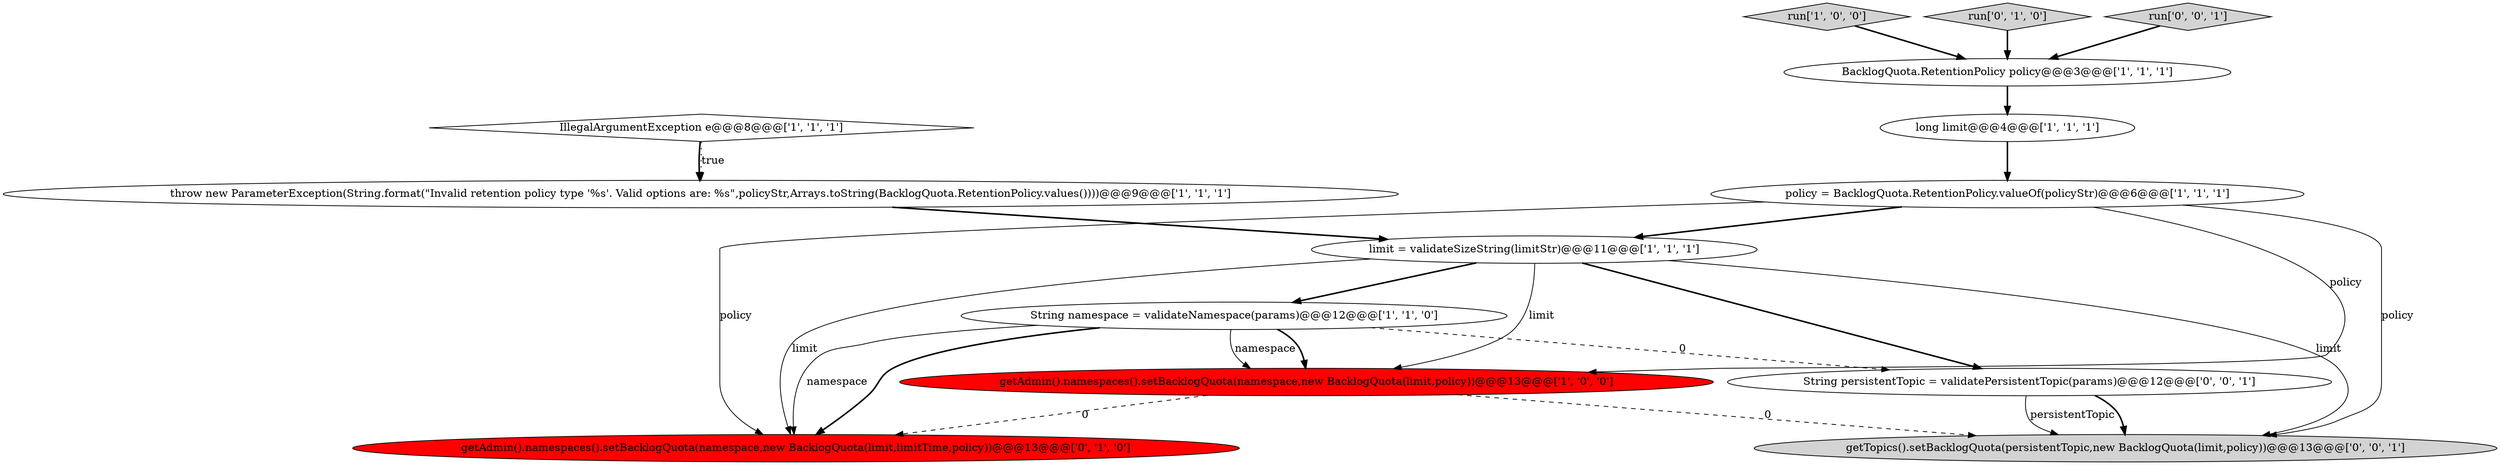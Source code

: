 digraph {
1 [style = filled, label = "limit = validateSizeString(limitStr)@@@11@@@['1', '1', '1']", fillcolor = white, shape = ellipse image = "AAA0AAABBB1BBB"];
11 [style = filled, label = "String persistentTopic = validatePersistentTopic(params)@@@12@@@['0', '0', '1']", fillcolor = white, shape = ellipse image = "AAA0AAABBB3BBB"];
0 [style = filled, label = "BacklogQuota.RetentionPolicy policy@@@3@@@['1', '1', '1']", fillcolor = white, shape = ellipse image = "AAA0AAABBB1BBB"];
8 [style = filled, label = "getAdmin().namespaces().setBacklogQuota(namespace,new BacklogQuota(limit,policy))@@@13@@@['1', '0', '0']", fillcolor = red, shape = ellipse image = "AAA1AAABBB1BBB"];
13 [style = filled, label = "getTopics().setBacklogQuota(persistentTopic,new BacklogQuota(limit,policy))@@@13@@@['0', '0', '1']", fillcolor = lightgray, shape = ellipse image = "AAA0AAABBB3BBB"];
4 [style = filled, label = "policy = BacklogQuota.RetentionPolicy.valueOf(policyStr)@@@6@@@['1', '1', '1']", fillcolor = white, shape = ellipse image = "AAA0AAABBB1BBB"];
6 [style = filled, label = "run['1', '0', '0']", fillcolor = lightgray, shape = diamond image = "AAA0AAABBB1BBB"];
7 [style = filled, label = "throw new ParameterException(String.format(\"Invalid retention policy type '%s'. Valid options are: %s\",policyStr,Arrays.toString(BacklogQuota.RetentionPolicy.values())))@@@9@@@['1', '1', '1']", fillcolor = white, shape = ellipse image = "AAA0AAABBB1BBB"];
5 [style = filled, label = "IllegalArgumentException e@@@8@@@['1', '1', '1']", fillcolor = white, shape = diamond image = "AAA0AAABBB1BBB"];
3 [style = filled, label = "long limit@@@4@@@['1', '1', '1']", fillcolor = white, shape = ellipse image = "AAA0AAABBB1BBB"];
10 [style = filled, label = "run['0', '1', '0']", fillcolor = lightgray, shape = diamond image = "AAA0AAABBB2BBB"];
9 [style = filled, label = "getAdmin().namespaces().setBacklogQuota(namespace,new BacklogQuota(limit,limitTime,policy))@@@13@@@['0', '1', '0']", fillcolor = red, shape = ellipse image = "AAA1AAABBB2BBB"];
2 [style = filled, label = "String namespace = validateNamespace(params)@@@12@@@['1', '1', '0']", fillcolor = white, shape = ellipse image = "AAA0AAABBB1BBB"];
12 [style = filled, label = "run['0', '0', '1']", fillcolor = lightgray, shape = diamond image = "AAA0AAABBB3BBB"];
0->3 [style = bold, label=""];
7->1 [style = bold, label=""];
1->8 [style = solid, label="limit"];
2->9 [style = solid, label="namespace"];
6->0 [style = bold, label=""];
2->9 [style = bold, label=""];
12->0 [style = bold, label=""];
3->4 [style = bold, label=""];
4->13 [style = solid, label="policy"];
11->13 [style = solid, label="persistentTopic"];
4->8 [style = solid, label="policy"];
1->11 [style = bold, label=""];
8->13 [style = dashed, label="0"];
8->9 [style = dashed, label="0"];
1->9 [style = solid, label="limit"];
2->8 [style = solid, label="namespace"];
5->7 [style = dotted, label="true"];
11->13 [style = bold, label=""];
10->0 [style = bold, label=""];
5->7 [style = bold, label=""];
2->11 [style = dashed, label="0"];
4->1 [style = bold, label=""];
1->2 [style = bold, label=""];
1->13 [style = solid, label="limit"];
4->9 [style = solid, label="policy"];
2->8 [style = bold, label=""];
}
